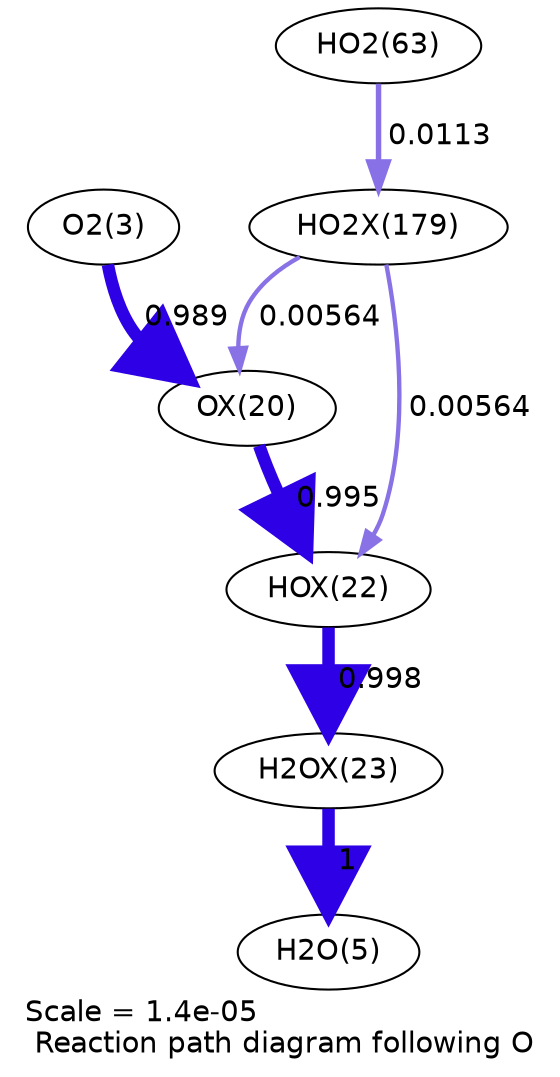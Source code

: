 digraph reaction_paths {
center=1;
s5 -> s37[fontname="Helvetica", penwidth=5.99, arrowsize=3, color="0.7, 1.49, 0.9"
, label=" 0.989"];
s37 -> s39[fontname="Helvetica", penwidth=6, arrowsize=3, color="0.7, 1.5, 0.9"
, label=" 0.995"];
s59 -> s37[fontname="Helvetica", penwidth=2.09, arrowsize=1.05, color="0.7, 0.506, 0.9"
, label=" 0.00564"];
s39 -> s40[fontname="Helvetica", penwidth=6, arrowsize=3, color="0.7, 1.5, 0.9"
, label=" 0.998"];
s59 -> s39[fontname="Helvetica", penwidth=2.09, arrowsize=1.05, color="0.7, 0.506, 0.9"
, label=" 0.00564"];
s40 -> s7[fontname="Helvetica", penwidth=6, arrowsize=3, color="0.7, 1.5, 0.9"
, label=" 1"];
s23 -> s59[fontname="Helvetica", penwidth=2.61, arrowsize=1.31, color="0.7, 0.511, 0.9"
, label=" 0.0113"];
s5 [ fontname="Helvetica", label="O2(3)"];
s7 [ fontname="Helvetica", label="H2O(5)"];
s23 [ fontname="Helvetica", label="HO2(63)"];
s37 [ fontname="Helvetica", label="OX(20)"];
s39 [ fontname="Helvetica", label="HOX(22)"];
s40 [ fontname="Helvetica", label="H2OX(23)"];
s59 [ fontname="Helvetica", label="HO2X(179)"];
 label = "Scale = 1.4e-05\l Reaction path diagram following O";
 fontname = "Helvetica";
}
